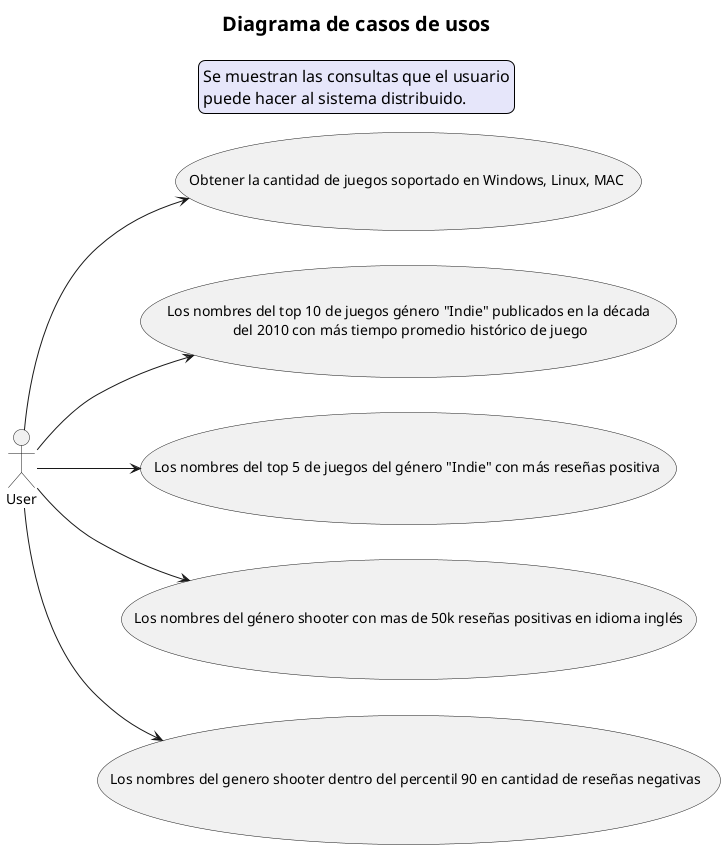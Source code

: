 @startuml
title: "Diagrama de casos de usos"
skinparam titleFontSize 20
skinparam LegendBackgroundColor #E6E6FA
skinparam LegendFontSize 16

legend top
    Se muestran las consultas que el usuario
    puede hacer al sistema distribuido.
end legend

left to right direction
actor User

usecase "Obtener la cantidad de juegos soportado en Windows, Linux, MAC " as UC1
usecase "Los nombres del top 10 de juegos género "Indie" publicados en la década\n del 2010 con más tiempo promedio histórico de juego" as UC2
usecase "Los nombres del top 5 de juegos del género "Indie" con más reseñas positiva " as UC3
usecase "Los nombres del género shooter con mas de 50k reseñas positivas en idioma inglés" as UC4
usecase "Los nombres del genero shooter dentro del percentil 90 en cantidad de reseñas negativas  " as UC5

User --> UC1
User --> UC2
User --> UC3
User --> UC4
User --> UC5

@enduml


